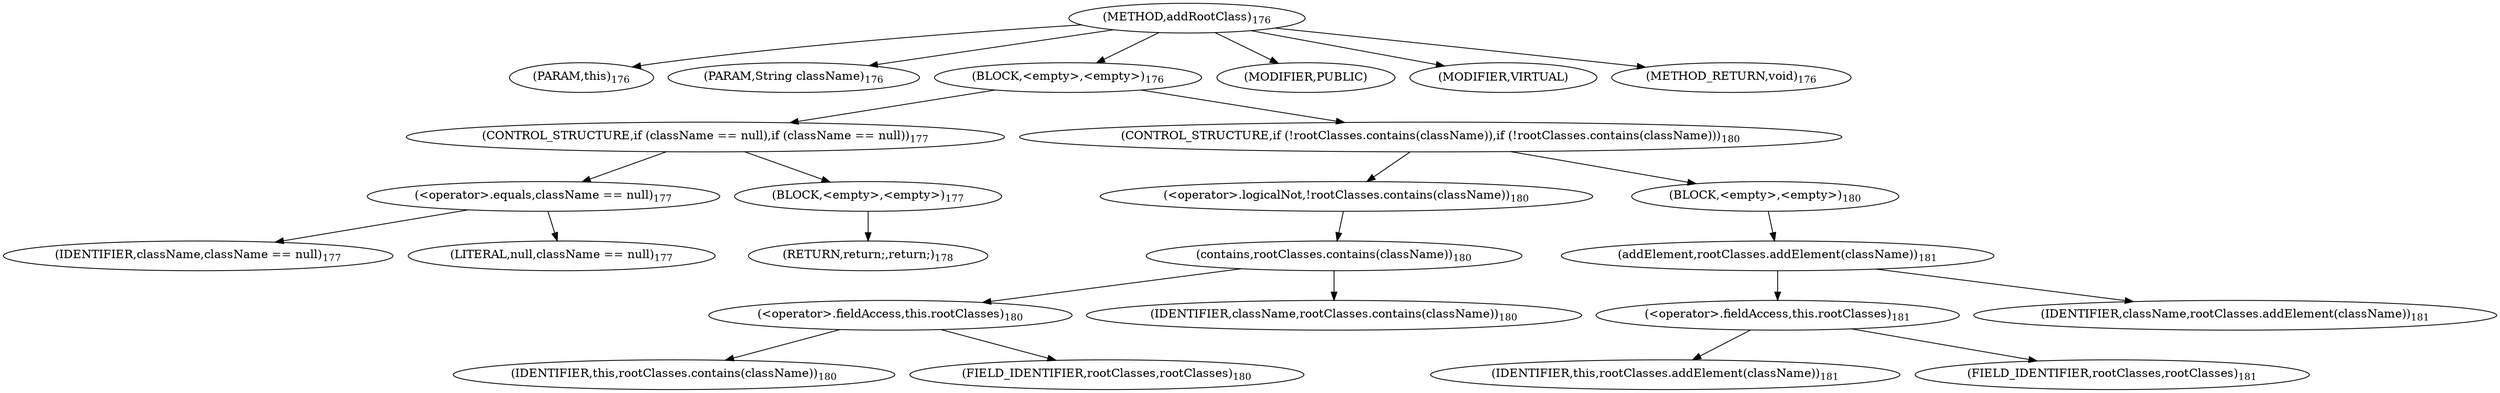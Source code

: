 digraph "addRootClass" {  
"276" [label = <(METHOD,addRootClass)<SUB>176</SUB>> ]
"277" [label = <(PARAM,this)<SUB>176</SUB>> ]
"278" [label = <(PARAM,String className)<SUB>176</SUB>> ]
"279" [label = <(BLOCK,&lt;empty&gt;,&lt;empty&gt;)<SUB>176</SUB>> ]
"280" [label = <(CONTROL_STRUCTURE,if (className == null),if (className == null))<SUB>177</SUB>> ]
"281" [label = <(&lt;operator&gt;.equals,className == null)<SUB>177</SUB>> ]
"282" [label = <(IDENTIFIER,className,className == null)<SUB>177</SUB>> ]
"283" [label = <(LITERAL,null,className == null)<SUB>177</SUB>> ]
"284" [label = <(BLOCK,&lt;empty&gt;,&lt;empty&gt;)<SUB>177</SUB>> ]
"285" [label = <(RETURN,return;,return;)<SUB>178</SUB>> ]
"286" [label = <(CONTROL_STRUCTURE,if (!rootClasses.contains(className)),if (!rootClasses.contains(className)))<SUB>180</SUB>> ]
"287" [label = <(&lt;operator&gt;.logicalNot,!rootClasses.contains(className))<SUB>180</SUB>> ]
"288" [label = <(contains,rootClasses.contains(className))<SUB>180</SUB>> ]
"289" [label = <(&lt;operator&gt;.fieldAccess,this.rootClasses)<SUB>180</SUB>> ]
"290" [label = <(IDENTIFIER,this,rootClasses.contains(className))<SUB>180</SUB>> ]
"291" [label = <(FIELD_IDENTIFIER,rootClasses,rootClasses)<SUB>180</SUB>> ]
"292" [label = <(IDENTIFIER,className,rootClasses.contains(className))<SUB>180</SUB>> ]
"293" [label = <(BLOCK,&lt;empty&gt;,&lt;empty&gt;)<SUB>180</SUB>> ]
"294" [label = <(addElement,rootClasses.addElement(className))<SUB>181</SUB>> ]
"295" [label = <(&lt;operator&gt;.fieldAccess,this.rootClasses)<SUB>181</SUB>> ]
"296" [label = <(IDENTIFIER,this,rootClasses.addElement(className))<SUB>181</SUB>> ]
"297" [label = <(FIELD_IDENTIFIER,rootClasses,rootClasses)<SUB>181</SUB>> ]
"298" [label = <(IDENTIFIER,className,rootClasses.addElement(className))<SUB>181</SUB>> ]
"299" [label = <(MODIFIER,PUBLIC)> ]
"300" [label = <(MODIFIER,VIRTUAL)> ]
"301" [label = <(METHOD_RETURN,void)<SUB>176</SUB>> ]
  "276" -> "277" 
  "276" -> "278" 
  "276" -> "279" 
  "276" -> "299" 
  "276" -> "300" 
  "276" -> "301" 
  "279" -> "280" 
  "279" -> "286" 
  "280" -> "281" 
  "280" -> "284" 
  "281" -> "282" 
  "281" -> "283" 
  "284" -> "285" 
  "286" -> "287" 
  "286" -> "293" 
  "287" -> "288" 
  "288" -> "289" 
  "288" -> "292" 
  "289" -> "290" 
  "289" -> "291" 
  "293" -> "294" 
  "294" -> "295" 
  "294" -> "298" 
  "295" -> "296" 
  "295" -> "297" 
}
